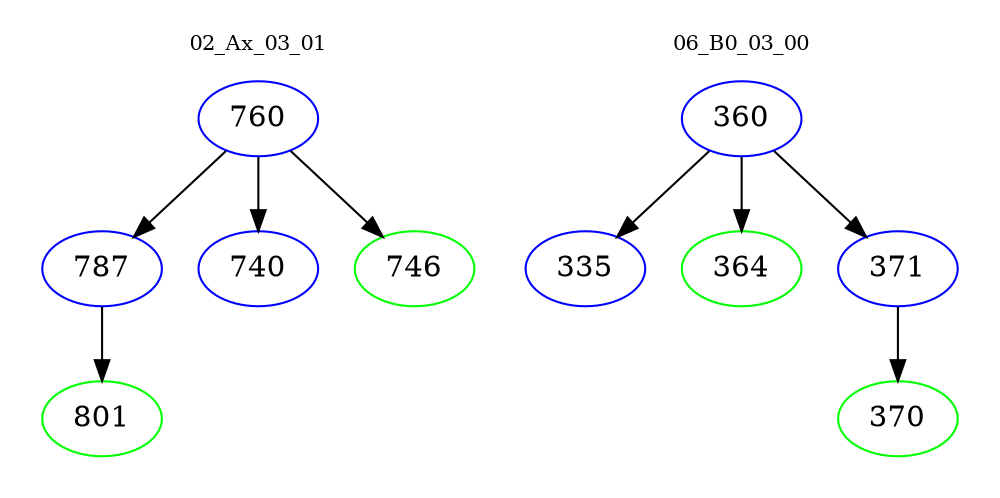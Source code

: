 digraph{
subgraph cluster_0 {
color = white
label = "02_Ax_03_01";
fontsize=10;
T0_760 [label="760", color="blue"]
T0_760 -> T0_787 [color="black"]
T0_787 [label="787", color="blue"]
T0_787 -> T0_801 [color="black"]
T0_801 [label="801", color="green"]
T0_760 -> T0_740 [color="black"]
T0_740 [label="740", color="blue"]
T0_760 -> T0_746 [color="black"]
T0_746 [label="746", color="green"]
}
subgraph cluster_1 {
color = white
label = "06_B0_03_00";
fontsize=10;
T1_360 [label="360", color="blue"]
T1_360 -> T1_335 [color="black"]
T1_335 [label="335", color="blue"]
T1_360 -> T1_364 [color="black"]
T1_364 [label="364", color="green"]
T1_360 -> T1_371 [color="black"]
T1_371 [label="371", color="blue"]
T1_371 -> T1_370 [color="black"]
T1_370 [label="370", color="green"]
}
}
